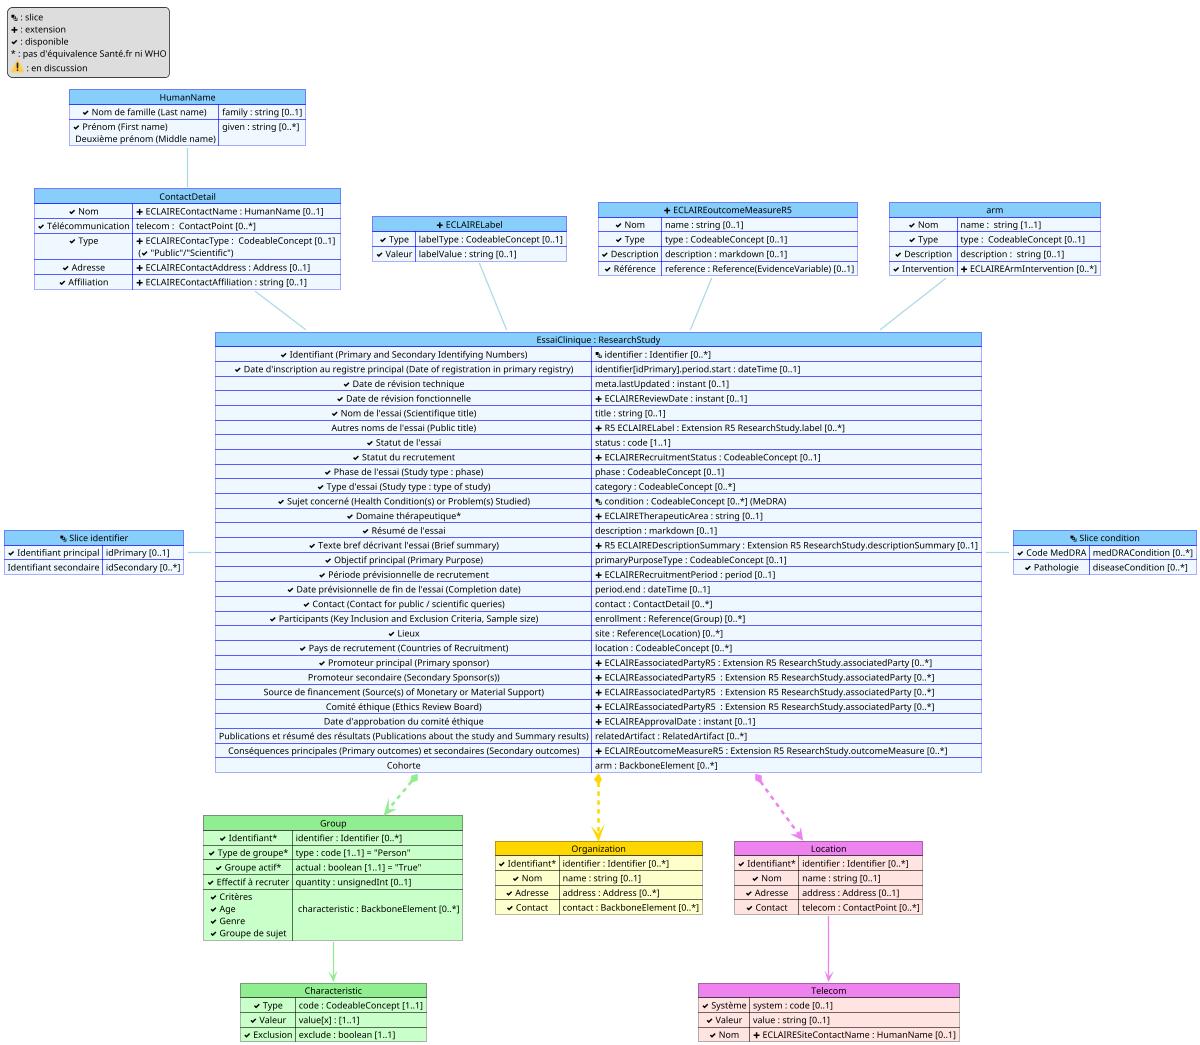 @startuml mapping

scale 1200 width

map "ContactDetail" as Contact #back:AliceBlue;header:LightSkyBlue;line:blue {
    <&check> Nom => name :  string [0..1]
    <&check> Télécommunication => telecom :  ContactPoint [0..*]
    <&check> Type => <&plus> ECLAIREContacType :  CodeableConcept [0..1] \n (<&check> "Public"/"Scientific")
    <&check> Adresse => <&plus> ECLAIREContactAddress : Address [0..1]
    <&check> Affiliation => <&plus> ECLAIREContactAffiliation : string [0..1]
    <&check> Nom => <&plus> ECLAIREContactName : HumanName [0..1]
}

map "HumanName" as slice_name #back:AliceBlue;header:LightSkyBlue;line:blue {
    <&check> Nom de famille (Last name) => family : string [0..1]
    <&check> Prénom (First name) \n Deuxième prénom (Middle name) => given : string [0..*]
}

map "<&layers> Slice identifier" as slice_identifier #back:AliceBlue;header:LightSkyBlue;line:blue {
    <&check> Identifiant principal => idPrimary [0..1]
    Identifiant secondaire => idSecondary [0..*]
}

map "<&layers> Slice condition" as slice_condition #back:AliceBlue;header:LightSkyBlue;line:blue {
    <&check> Code MedDRA => medDRACondition [0..*]
    <&check> Pathologie => diseaseCondition [0..*]
}

map "<&plus> ECLAIRELabel" as label #back:AliceBlue;header:LightSkyBlue;line:blue {
    <&check> Type => labelType : CodeableConcept [0..1]
    <&check> Valeur => labelValue : string [0..1]
}

map "Group" as Group #back:TECHNOLOGY;header:LightGreen {
    <&check> Identifiant* => identifier : Identifier [0..*]
    <&check> Type de groupe* => type : code [1..1] = "Person"
    <&check> Groupe actif* => actual : boolean [1..1] = "True"
    <&check> Effectif à recruter => quantity : unsignedInt [0..1]
    <&check> Critères \n<&check> Age \n<&check> Genre \n<&check> Groupe de sujet => \n characteristic : BackboneElement [0..*]
}

map "Characteristic" as Characteristic #back:TECHNOLOGY;header:LightGreen {
    <&check> Type  => code : CodeableConcept [1..1]
    <&check> Valeur => value[x] : [1..1]
    <&check> Exclusion => exclude : boolean [1..1]
}

map "Organization" as Organization #back:BUSINESS;header:Gold {
    <&check> Identifiant* => identifier : Identifier [0..*]
    <&check> Nom => name : string [0..1]
    <&check> Adresse => address : Address [0..*]
    <&check> Contact => contact : BackboneElement [0..*]
}

map "Location" as Location #back:MistyRose;header:Violet {
    <&check> Identifiant* => identifier : Identifier [0..*]
    <&check> Nom => name : string [0..1]
    <&check> Adresse => address : Address [0..1]
    <&check> Contact => telecom : ContactPoint [0..*]
}

map "Telecom" as Telecom #back:MistyRose;header:Violet {
    <&check> Système  => system : code [0..1]
    <&check> Valeur => value : string [0..1]
    <&check> Nom => <&plus> ECLAIRESiteContactName : HumanName [0..1]
}

map "<&plus> ECLAIREoutcomeMeasureR5" as OM #back:AliceBlue;header:LightSkyBlue;line:blue {
    <&check> Nom => name : string [0..1]
    <&check> Type => type : CodeableConcept [0..1]
    <&check> Description => description : markdown [0..1]
    <&check> Référence => reference : Reference(EvidenceVariable) [0..1]
}

map arm #back:AliceBlue;header:LightSkyBlue;line:blue {
    <&check> Nom => name :  string [1..1]
    <&check> Type => type :  CodeableConcept [0..1]
    <&check> Description => description :  string [0..1]
    <&check> Intervention => <&plus> ECLAIREArmIntervention [0..*]
}

map "EssaiClinique : ResearchStudy" as RS #back:AliceBlue;header:LightSkyBlue;line:blue {
    <&check> Identifiant (Primary and Secondary Identifying Numbers) => <&layers> identifier : Identifier [0..*]
    <&check> Date d'inscription au registre principal (Date of registration in primary registry) => identifier[idPrimary].period.start : dateTime [0..1]
    <&check> Date de révision technique => meta.lastUpdated : instant [0..1]
    <&check> Date de révision fonctionnelle => <&plus> ECLAIREReviewDate : instant [0..1]
    <&check> Nom de l'essai (Scientifique title) => title : string [0..1]
    Autres noms de l'essai (Public title) => <&plus> R5 ECLAIRELabel : Extension R5 ResearchStudy.label [0..*] 
    <&check> Statut de l'essai => status : code [1..1]
    <&check> Statut du recrutement => <&plus> ECLAIRERecruitmentStatus : CodeableConcept [0..1]
    <&check> Phase de l'essai (Study type : phase) => phase : CodeableConcept [0..1]
    <&check> Type d'essai (Study type : type of study) => category : CodeableConcept [0..*]
    <&check> Sujet concerné (Health Condition(s) or Problem(s) Studied) => <&layers> condition : CodeableConcept [0..*] (MeDRA)
    <&check> Domaine thérapeutique* => <&plus> ECLAIRETherapeuticArea : string [0..1]
    <&check> Résumé de l'essai => description : markdown [0..1]
    <&check> Texte bref décrivant l'essai (Brief summary) => <&plus> R5 ECLAIREDescriptionSummary : Extension R5 ResearchStudy.descriptionSummary [0..1]
    <&check> Objectif principal (Primary Purpose) => primaryPurposeType : CodeableConcept [0..1]
    <&check> Période prévisionnelle de recrutement => <&plus> ECLAIRERecruitmentPeriod : period [0..1]
    <&check> Date prévisionnelle de fin de l'essai (Completion date) => period.end : dateTime [0..1]
    <&check> Contact (Contact for public / scientific queries) => contact : ContactDetail [0..*]
    <&check> Participants (Key Inclusion and Exclusion Criteria, Sample size) => enrollment : Reference(Group) [0..*]
    <&check> Lieux => site : Reference(Location) [0..*]
    <&check> Pays de recrutement (Countries of Recruitment) => location : CodeableConcept [0..*]
    <&check> Promoteur principal (Primary sponsor) => <&plus> ECLAIREassociatedPartyR5 : Extension R5 ResearchStudy.associatedParty [0..*]
    Promoteur secondaire (Secondary Sponsor(s)) => <&plus> ECLAIREassociatedPartyR5  : Extension R5 ResearchStudy.associatedParty [0..*]  
    Source de financement (Source(s) of Monetary or Material Support) => <&plus> ECLAIREassociatedPartyR5  : Extension R5 ResearchStudy.associatedParty [0..*]
    Comité éthique (Ethics Review Board) => <&plus> ECLAIREassociatedPartyR5  : Extension R5 ResearchStudy.associatedParty [0..*]
    Date d'approbation du comité éthique => <&plus> ECLAIREApprovalDate : instant [0..1] 
    Publications et résumé des résultats (Publications about the study and Summary results) => relatedArtifact : RelatedArtifact [0..*]
    Conséquences principales (Primary outcomes) et secondaires (Secondary outcomes)  => <&plus> ECLAIREoutcomeMeasureR5 : Extension R5 ResearchStudy.outcomeMeasure [0..*] 
    Cohorte => arm : BackboneElement [0..*]
}


RS *-[#Violet,dashed,thickness=4]-> Location
RS *-[#LightGreen,dashed,thickness=4]-> Group 
RS *-[#Gold,dashed,thickness=4]-> Organization

slice_identifier -[#lightBlue,thickness=2] RS
RS -[#lightBlue,thickness=2] slice_condition
Contact --[#lightBlue,thickness=2] RS
label --[#lightBlue,thickness=2] RS
slice_name --[#lightBlue,thickness=2] Contact
OM --[#lightBlue,thickness=2] RS
arm --[#lightBlue,thickness=2] RS

Group -[hidden] Organization

Group::Critères --[#LightGreen,thickness=2]> Characteristic
Location::Contact --[#Violet,thickness=2]> Telecom


legend top left
  <&layers> : slice
  <&plus> : extension
  <&check> : disponible
  ~* : pas d'équivalence Santé.fr ni WHO
  <:warning:> : en discussion
endlegend

@enduml